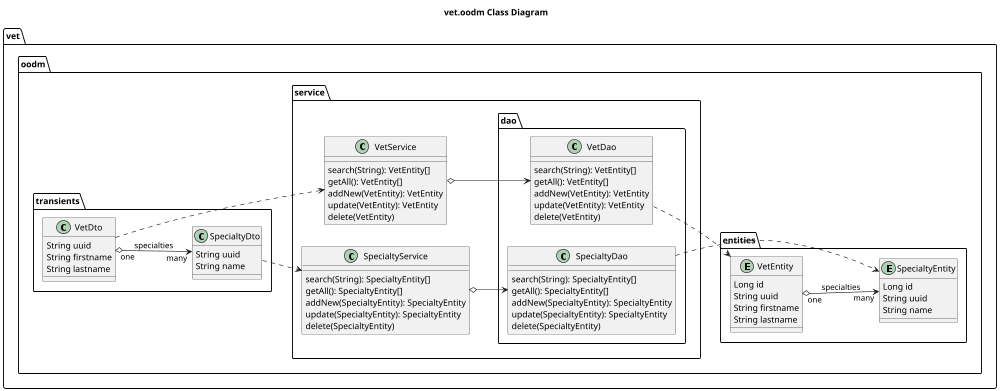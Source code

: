 @startuml
'https://plantuml.com/class-diagram

title vet.oodm Class Diagram

left to right direction
'top to bottom direction

scale 1000 width

package vet.oodm {

    package vet.oodm.entities {

        entity VetEntity {
            Long id
            String uuid
            String firstname
            String lastname
        }

        entity SpecialtyEntity {
            Long id
            String uuid
            String name
        }

        VetEntity "one" o--> "many" SpecialtyEntity: specialties
    }

    package vet.oodm.service {

        class VetService {
            search(String): VetEntity[]
            getAll(): VetEntity[]
            addNew(VetEntity): VetEntity
            update(VetEntity): VetEntity
            delete(VetEntity)
        }

        class SpecialtyService {
            search(String): SpecialtyEntity[]
            getAll(): SpecialtyEntity[]
            addNew(SpecialtyEntity): SpecialtyEntity
            update(SpecialtyEntity): SpecialtyEntity
            delete(SpecialtyEntity)
        }

        package vet.oodm.service.dao {

            class VetDao {
                search(String): VetEntity[]
                getAll(): VetEntity[]
                addNew(VetEntity): VetEntity
                update(VetEntity): VetEntity
                delete(VetEntity)
            }

            class SpecialtyDao {
                search(String): SpecialtyEntity[]
                getAll(): SpecialtyEntity[]
                addNew(SpecialtyEntity): SpecialtyEntity
                update(SpecialtyEntity): SpecialtyEntity
                delete(SpecialtyEntity)
            }
        }

        VetService o--> VetDao
        SpecialtyService o--> SpecialtyDao

        VetDao ..> VetEntity
        SpecialtyDao ..> SpecialtyEntity
    }

    package vet.oodm.transients {

        class VetDto {
            String uuid
            String firstname
            String lastname
        }

        class SpecialtyDto {
            String uuid
            String name
        }

        VetDto "one" o--> "many" SpecialtyDto: specialties

        VetDto ..> VetService
        SpecialtyDto ..> SpecialtyService
    }
}

@enduml